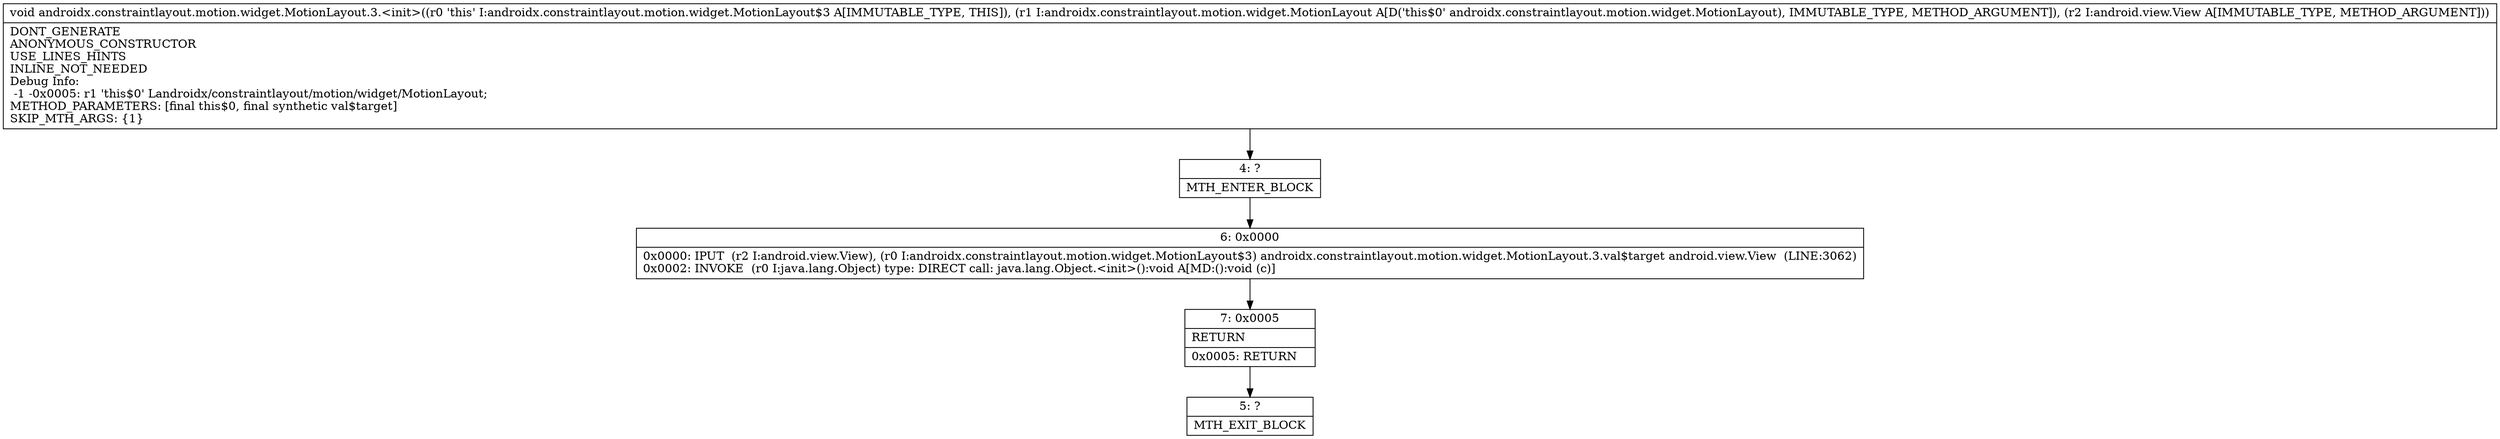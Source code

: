 digraph "CFG forandroidx.constraintlayout.motion.widget.MotionLayout.3.\<init\>(Landroidx\/constraintlayout\/motion\/widget\/MotionLayout;Landroid\/view\/View;)V" {
Node_4 [shape=record,label="{4\:\ ?|MTH_ENTER_BLOCK\l}"];
Node_6 [shape=record,label="{6\:\ 0x0000|0x0000: IPUT  (r2 I:android.view.View), (r0 I:androidx.constraintlayout.motion.widget.MotionLayout$3) androidx.constraintlayout.motion.widget.MotionLayout.3.val$target android.view.View  (LINE:3062)\l0x0002: INVOKE  (r0 I:java.lang.Object) type: DIRECT call: java.lang.Object.\<init\>():void A[MD:():void (c)]\l}"];
Node_7 [shape=record,label="{7\:\ 0x0005|RETURN\l|0x0005: RETURN   \l}"];
Node_5 [shape=record,label="{5\:\ ?|MTH_EXIT_BLOCK\l}"];
MethodNode[shape=record,label="{void androidx.constraintlayout.motion.widget.MotionLayout.3.\<init\>((r0 'this' I:androidx.constraintlayout.motion.widget.MotionLayout$3 A[IMMUTABLE_TYPE, THIS]), (r1 I:androidx.constraintlayout.motion.widget.MotionLayout A[D('this$0' androidx.constraintlayout.motion.widget.MotionLayout), IMMUTABLE_TYPE, METHOD_ARGUMENT]), (r2 I:android.view.View A[IMMUTABLE_TYPE, METHOD_ARGUMENT]))  | DONT_GENERATE\lANONYMOUS_CONSTRUCTOR\lUSE_LINES_HINTS\lINLINE_NOT_NEEDED\lDebug Info:\l  \-1 \-0x0005: r1 'this$0' Landroidx\/constraintlayout\/motion\/widget\/MotionLayout;\lMETHOD_PARAMETERS: [final this$0, final synthetic val$target]\lSKIP_MTH_ARGS: \{1\}\l}"];
MethodNode -> Node_4;Node_4 -> Node_6;
Node_6 -> Node_7;
Node_7 -> Node_5;
}

